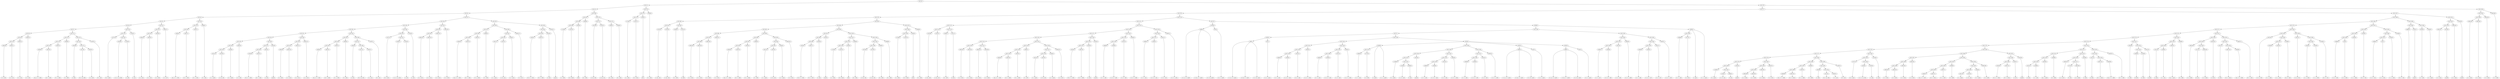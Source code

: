 digraph sample{
"L3822(0)"->"[C  E  G](0)"
"L3822(1)"->"[C  E  G](1)"
"L5511(10)"->"L3822(0)"
"L5511(10)"->"L3822(1)"
"L3822(2)"->"[C  E  G](2)"
"L5511(9)"->"L5511(10)"
"L5511(9)"->"L3822(2)"
"L3822(3)"->"[C  E  G](3)"
"L5511(8)"->"L5511(9)"
"L5511(8)"->"L3822(3)"
"L4504(0)"->"[Cis  D  F  G  B](0)"
"L4037(0)"->"[D  F  G  B](0)"
"L5511(14)"->"L4504(0)"
"L5511(14)"->"L4037(0)"
"L3587(0)"->"[F  G  A  B](0)"
"L5511(13)"->"L5511(14)"
"L5511(13)"->"L3587(0)"
"L5064(0)"->"[F  G  B](0)"
"L5511(12)"->"L5511(13)"
"L5511(12)"->"L5064(0)"
"L3019(0)"->"[C  E](0)"
"L4112(0)"->"[D  E  Gis  B](0)"
"L2567(0)"->"[C  E  A](0)"
"L5511(17)"->"L4112(0)"
"L5511(17)"->"L2567(0)"
"L5511(16)"->"L3019(0)"
"L5511(16)"->"L5511(17)"
"L1467(0)"->"[D  F  A](0)"
"L5511(15)"->"L5511(16)"
"L5511(15)"->"L1467(0)"
"L5511(11)"->"L5511(12)"
"L5511(11)"->"L5511(15)"
"L5511(7)"->"L5511(8)"
"L5511(7)"->"L5511(11)"
"L3727(0)"->"[D  E  Gis](0)"
"L4106(0)"->"[C  D  E  Gis  B](0)"
"L1016(0)"->"[C  A](0)"
"L5511(20)"->"L4106(0)"
"L5511(20)"->"L1016(0)"
"L5511(19)"->"L3727(0)"
"L5511(19)"->"L5511(20)"
"L1016(1)"->"[C  A](1)"
"L5511(18)"->"L5511(19)"
"L5511(18)"->"L1016(1)"
"L5511(6)"->"L5511(7)"
"L5511(6)"->"L5511(18)"
"L3822(4)"->"[C  E  G](4)"
"L3822(5)"->"[C  E  G](5)"
"L5511(23)"->"L3822(4)"
"L5511(23)"->"L3822(5)"
"L3822(6)"->"[C  E  G](6)"
"L5511(22)"->"L5511(23)"
"L5511(22)"->"L3822(6)"
"L3822(7)"->"[C  E  G](7)"
"L5511(21)"->"L5511(22)"
"L5511(21)"->"L3822(7)"
"L5511(5)"->"L5511(6)"
"L5511(5)"->"L5511(21)"
"L4504(1)"->"[Cis  D  F  G  B](1)"
"L4037(1)"->"[D  F  G  B](1)"
"L5511(26)"->"L4504(1)"
"L5511(26)"->"L4037(1)"
"L3587(1)"->"[F  G  A  B](1)"
"L5511(25)"->"L5511(26)"
"L5511(25)"->"L3587(1)"
"L5064(1)"->"[F  G  B](1)"
"L5511(24)"->"L5511(25)"
"L5511(24)"->"L5064(1)"
"L5511(4)"->"L5511(5)"
"L5511(4)"->"L5511(24)"
"L4511(0)"->"[C  G  Ais](0)"
"L3470(0)"->"[C  Fis  A](0)"
"L5511(35)"->"L4511(0)"
"L5511(35)"->"L3470(0)"
"L2444(0)"->"[C  F  Gis](0)"
"L5511(34)"->"L5511(35)"
"L5511(34)"->"L2444(0)"
"L3822(8)"->"[C  E  G](8)"
"L5511(33)"->"L5511(34)"
"L5511(33)"->"L3822(8)"
"L3233(0)"->"[D  E  F  G  B](0)"
"L4037(2)"->"[D  F  G  B](2)"
"L5511(38)"->"L3233(0)"
"L5511(38)"->"L4037(2)"
"L3019(1)"->"[C  E](1)"
"L5511(37)"->"L5511(38)"
"L5511(37)"->"L3019(1)"
"L3523(0)"->"[rest](0)"
"L5511(36)"->"L5511(37)"
"L5511(36)"->"L3523(0)"
"L5511(32)"->"L5511(33)"
"L5511(32)"->"L5511(36)"
"L3822(9)"->"[C  E  G](9)"
"L3822(10)"->"[C  E  G](10)"
"L5511(41)"->"L3822(9)"
"L5511(41)"->"L3822(10)"
"L3822(11)"->"[C  E  G](11)"
"L5511(40)"->"L5511(41)"
"L5511(40)"->"L3822(11)"
"L3822(12)"->"[C  E  G](12)"
"L5511(39)"->"L5511(40)"
"L5511(39)"->"L3822(12)"
"L5511(31)"->"L5511(32)"
"L5511(31)"->"L5511(39)"
"L4504(2)"->"[Cis  D  F  G  B](2)"
"L4037(3)"->"[D  F  G  B](3)"
"L5511(45)"->"L4504(2)"
"L5511(45)"->"L4037(3)"
"L3587(2)"->"[F  G  A  B](2)"
"L5511(44)"->"L5511(45)"
"L5511(44)"->"L3587(2)"
"L5064(2)"->"[F  G  B](2)"
"L5511(43)"->"L5511(44)"
"L5511(43)"->"L5064(2)"
"L3019(2)"->"[C  E](2)"
"L4112(1)"->"[D  E  Gis  B](1)"
"L2567(1)"->"[C  E  A](1)"
"L5511(48)"->"L4112(1)"
"L5511(48)"->"L2567(1)"
"L5511(47)"->"L3019(2)"
"L5511(47)"->"L5511(48)"
"L1467(1)"->"[D  F  A](1)"
"L5511(46)"->"L5511(47)"
"L5511(46)"->"L1467(1)"
"L5511(42)"->"L5511(43)"
"L5511(42)"->"L5511(46)"
"L5511(30)"->"L5511(31)"
"L5511(30)"->"L5511(42)"
"L3727(1)"->"[D  E  Gis](1)"
"L4106(1)"->"[C  D  E  Gis  B](1)"
"L1016(2)"->"[C  A](2)"
"L5511(51)"->"L4106(1)"
"L5511(51)"->"L1016(2)"
"L5511(50)"->"L3727(1)"
"L5511(50)"->"L5511(51)"
"L1016(3)"->"[C  A](3)"
"L5511(49)"->"L5511(50)"
"L5511(49)"->"L1016(3)"
"L5511(29)"->"L5511(30)"
"L5511(29)"->"L5511(49)"
"L3822(13)"->"[C  E  G](13)"
"L3822(14)"->"[C  E  G](14)"
"L5511(54)"->"L3822(13)"
"L5511(54)"->"L3822(14)"
"L3822(15)"->"[C  E  G](15)"
"L5511(53)"->"L5511(54)"
"L5511(53)"->"L3822(15)"
"L3822(16)"->"[C  E  G](16)"
"L5511(52)"->"L5511(53)"
"L5511(52)"->"L3822(16)"
"L5511(28)"->"L5511(29)"
"L5511(28)"->"L5511(52)"
"L4504(3)"->"[Cis  D  F  G  B](3)"
"L4037(4)"->"[D  F  G  B](4)"
"L5511(59)"->"L4504(3)"
"L5511(59)"->"L4037(4)"
"L3587(3)"->"[F  G  A  B](3)"
"L5511(58)"->"L5511(59)"
"L5511(58)"->"L3587(3)"
"L5064(3)"->"[F  G  B](3)"
"L5511(57)"->"L5511(58)"
"L5511(57)"->"L5064(3)"
"L4511(1)"->"[C  G  Ais](1)"
"L3470(1)"->"[C  Fis  A](1)"
"L5511(62)"->"L4511(1)"
"L5511(62)"->"L3470(1)"
"L2444(1)"->"[C  F  Gis](1)"
"L5511(61)"->"L5511(62)"
"L5511(61)"->"L2444(1)"
"L3822(17)"->"[C  E  G](17)"
"L5511(60)"->"L5511(61)"
"L5511(60)"->"L3822(17)"
"L5511(56)"->"L5511(57)"
"L5511(56)"->"L5511(60)"
"L3233(1)"->"[D  E  F  G  B](1)"
"L4037(5)"->"[D  F  G  B](5)"
"L5511(65)"->"L3233(1)"
"L5511(65)"->"L4037(5)"
"L3019(3)"->"[C  E](3)"
"L5511(64)"->"L5511(65)"
"L5511(64)"->"L3019(3)"
"L3523(1)"->"[rest](1)"
"L5511(63)"->"L5511(64)"
"L5511(63)"->"L3523(1)"
"L5511(55)"->"L5511(56)"
"L5511(55)"->"L5511(63)"
"L5511(27)"->"L5511(28)"
"L5511(27)"->"L5511(55)"
"L5511(3)"->"L5511(4)"
"L5511(3)"->"L5511(27)"
"L1749(0)"->"[C  G  B](0)"
"L-2447(0)"->"[D  E  Fis](0)"
"L5511(69)"->"L1749(0)"
"L5511(69)"->"L-2447(0)"
"L1650(0)"->"[G](0)"
"L5511(68)"->"L5511(69)"
"L5511(68)"->"L1650(0)"
"L2639(0)"->"[D  G  B](0)"
"L5511(67)"->"L5511(68)"
"L5511(67)"->"L2639(0)"
"L5279(0)"->"[C  Dis  G](0)"
"L5279(1)"->"[C  Dis  G](1)"
"L5511(71)"->"L5279(0)"
"L5511(71)"->"L5279(1)"
"L2639(1)"->"[D  G  B](1)"
"L2639(2)"->"[D  G  B](2)"
"L5511(72)"->"L2639(1)"
"L5511(72)"->"L2639(2)"
"L5511(70)"->"L5511(71)"
"L5511(70)"->"L5511(72)"
"L5511(66)"->"L5511(67)"
"L5511(66)"->"L5511(70)"
"L5511(2)"->"L5511(3)"
"L5511(2)"->"L5511(66)"
"L1749(1)"->"[C  G  B](1)"
"L-2447(1)"->"[D  E  Fis](1)"
"L5511(75)"->"L1749(1)"
"L5511(75)"->"L-2447(1)"
"L1650(1)"->"[G](1)"
"L5511(74)"->"L5511(75)"
"L5511(74)"->"L1650(1)"
"L5064(4)"->"[F  G  B](4)"
"L5511(73)"->"L5511(74)"
"L5511(73)"->"L5064(4)"
"L5511(1)"->"L5511(2)"
"L5511(1)"->"L5511(73)"
"L5279(2)"->"[C  Dis  G](2)"
"L5279(3)"->"[C  Dis  G](3)"
"L5511(81)"->"L5279(2)"
"L5511(81)"->"L5279(3)"
"L2639(3)"->"[D  G  B](3)"
"L1611(0)"->"[G  B](0)"
"L5511(82)"->"L2639(3)"
"L5511(82)"->"L1611(0)"
"L5511(80)"->"L5511(81)"
"L5511(80)"->"L5511(82)"
"L3822(18)"->"[C  E  G](18)"
"L3822(19)"->"[C  E  G](19)"
"L5511(88)"->"L3822(18)"
"L5511(88)"->"L3822(19)"
"L3822(20)"->"[C  E  G](20)"
"L5511(87)"->"L5511(88)"
"L5511(87)"->"L3822(20)"
"L3822(21)"->"[C  E  G](21)"
"L5511(86)"->"L5511(87)"
"L5511(86)"->"L3822(21)"
"L4504(4)"->"[Cis  D  F  G  B](4)"
"L4037(6)"->"[D  F  G  B](6)"
"L5511(92)"->"L4504(4)"
"L5511(92)"->"L4037(6)"
"L3587(4)"->"[F  G  A  B](4)"
"L5511(91)"->"L5511(92)"
"L5511(91)"->"L3587(4)"
"L5064(5)"->"[F  G  B](5)"
"L5511(90)"->"L5511(91)"
"L5511(90)"->"L5064(5)"
"L4511(2)"->"[C  G  Ais](2)"
"L3470(2)"->"[C  Fis  A](2)"
"L5511(95)"->"L4511(2)"
"L5511(95)"->"L3470(2)"
"L2444(2)"->"[C  F  Gis](2)"
"L5511(94)"->"L5511(95)"
"L5511(94)"->"L2444(2)"
"L3822(22)"->"[C  E  G](22)"
"L5511(93)"->"L5511(94)"
"L5511(93)"->"L3822(22)"
"L5511(89)"->"L5511(90)"
"L5511(89)"->"L5511(93)"
"L5511(85)"->"L5511(86)"
"L5511(85)"->"L5511(89)"
"L3233(2)"->"[D  E  F  G  B](2)"
"L4037(7)"->"[D  F  G  B](7)"
"L5511(99)"->"L3233(2)"
"L5511(99)"->"L4037(7)"
"L3019(4)"->"[C  E](4)"
"L5511(98)"->"L5511(99)"
"L5511(98)"->"L3019(4)"
"L3523(2)"->"[rest](2)"
"L5511(97)"->"L5511(98)"
"L5511(97)"->"L3523(2)"
"L1749(2)"->"[C  G  B](2)"
"L-2447(2)"->"[D  E  Fis](2)"
"L5511(103)"->"L1749(2)"
"L5511(103)"->"L-2447(2)"
"L1650(2)"->"[G](2)"
"L5511(102)"->"L5511(103)"
"L5511(102)"->"L1650(2)"
"L2639(4)"->"[D  G  B](4)"
"L5511(101)"->"L5511(102)"
"L5511(101)"->"L2639(4)"
"L5279(4)"->"[C  Dis  G](4)"
"L5279(5)"->"[C  Dis  G](5)"
"L5511(106)"->"L5279(4)"
"L5511(106)"->"L5279(5)"
"L2639(5)"->"[D  G  B](5)"
"L5511(105)"->"L5511(106)"
"L5511(105)"->"L2639(5)"
"L2639(6)"->"[D  G  B](6)"
"L5511(104)"->"L5511(105)"
"L5511(104)"->"L2639(6)"
"L5511(100)"->"L5511(101)"
"L5511(100)"->"L5511(104)"
"L5511(96)"->"L5511(97)"
"L5511(96)"->"L5511(100)"
"L5511(84)"->"L5511(85)"
"L5511(84)"->"L5511(96)"
"L1749(3)"->"[C  G  B](3)"
"L-2447(3)"->"[D  E  Fis](3)"
"L5511(109)"->"L1749(3)"
"L5511(109)"->"L-2447(3)"
"L1650(3)"->"[G](3)"
"L5511(108)"->"L5511(109)"
"L5511(108)"->"L1650(3)"
"L5064(6)"->"[F  G  B](6)"
"L5511(107)"->"L5511(108)"
"L5511(107)"->"L5064(6)"
"L5511(83)"->"L5511(84)"
"L5511(83)"->"L5511(107)"
"L5511(79)"->"L5511(80)"
"L5511(79)"->"L5511(83)"
"L5279(6)"->"[C  Dis  G](6)"
"L5279(7)"->"[C  Dis  G](7)"
"L5511(113)"->"L5279(6)"
"L5511(113)"->"L5279(7)"
"L2639(7)"->"[D  G  B](7)"
"L1611(1)"->"[G  B](1)"
"L5511(114)"->"L2639(7)"
"L5511(114)"->"L1611(1)"
"L5511(112)"->"L5511(113)"
"L5511(112)"->"L5511(114)"
"L3822(23)"->"[C  E  G](23)"
"L3822(24)"->"[C  E  G](24)"
"L5511(120)"->"L3822(23)"
"L5511(120)"->"L3822(24)"
"L3822(25)"->"[C  E  G](25)"
"L3822(26)"->"[C  E  G](26)"
"L5511(121)"->"L3822(25)"
"L5511(121)"->"L3822(26)"
"L5511(119)"->"L5511(120)"
"L5511(119)"->"L5511(121)"
"L4504(5)"->"[Cis  D  F  G  B](5)"
"L4037(8)"->"[D  F  G  B](8)"
"L5511(125)"->"L4504(5)"
"L5511(125)"->"L4037(8)"
"L3587(5)"->"[F  G  A  B](5)"
"L5511(124)"->"L5511(125)"
"L5511(124)"->"L3587(5)"
"L5064(7)"->"[F  G  B](7)"
"L5511(123)"->"L5511(124)"
"L5511(123)"->"L5064(7)"
"L4511(3)"->"[C  G  Ais](3)"
"L3470(3)"->"[C  Fis  A](3)"
"L5511(128)"->"L4511(3)"
"L5511(128)"->"L3470(3)"
"L2444(3)"->"[C  F  Gis](3)"
"L5511(127)"->"L5511(128)"
"L5511(127)"->"L2444(3)"
"L3822(27)"->"[C  E  G](27)"
"L5511(126)"->"L5511(127)"
"L5511(126)"->"L3822(27)"
"L5511(122)"->"L5511(123)"
"L5511(122)"->"L5511(126)"
"L5511(118)"->"L5511(119)"
"L5511(118)"->"L5511(122)"
"L3233(3)"->"[D  E  F  G  B](3)"
"L4037(9)"->"[D  F  G  B](9)"
"L5511(131)"->"L3233(3)"
"L5511(131)"->"L4037(9)"
"L3019(5)"->"[C  E](5)"
"L5511(130)"->"L5511(131)"
"L5511(130)"->"L3019(5)"
"L3523(3)"->"[rest](3)"
"L5511(129)"->"L5511(130)"
"L5511(129)"->"L3523(3)"
"L5511(117)"->"L5511(118)"
"L5511(117)"->"L5511(129)"
"L4495(0)"->"[C  F  G  A](0)"
"L2594(0)"->"[C  D  E  F  A](0)"
"L5511(134)"->"L4495(0)"
"L5511(134)"->"L2594(0)"
"L5321(0)"->"[C  D  F  A](0)"
"L5511(133)"->"L5511(134)"
"L5511(133)"->"L5321(0)"
"L3925(0)"->"[C  D  F  A  B](0)"
"L5511(132)"->"L5511(133)"
"L5511(132)"->"L3925(0)"
"L5511(116)"->"L5511(117)"
"L5511(116)"->"L5511(132)"
"L4495(1)"->"[C  F  G  A](1)"
"L2594(1)"->"[C  D  E  F  A](1)"
"L5511(137)"->"L4495(1)"
"L5511(137)"->"L2594(1)"
"L5321(1)"->"[C  D  F  A](1)"
"L5511(136)"->"L5511(137)"
"L5511(136)"->"L5321(1)"
"L3925(1)"->"[C  D  F  A  B](1)"
"L5511(135)"->"L5511(136)"
"L5511(135)"->"L3925(1)"
"L5511(115)"->"L5511(116)"
"L5511(115)"->"L5511(135)"
"L5511(111)"->"L5511(112)"
"L5511(111)"->"L5511(115)"
"L489(0)"->"[C  Cis  D  E  Ais](0)"
"L489(0)"->"[C  Dis  E  F  Ais](0)"
"L489(0)"->"[C  E  Fis  Ais](0)"
"L81(0)"->"[C  E  G  Ais](0)"
"L2292(0)"->"L489(0)"
"L2292(0)"->"L81(0)"
"L489(1)"->"[C  Cis  D  E  Ais](1)"
"L489(1)"->"[C  Dis  E  F  Ais](1)"
"L489(1)"->"[C  E  Fis  Ais](1)"
"L81(1)"->"[C  E  G  Ais](1)"
"L2292(1)"->"L489(1)"
"L2292(1)"->"L81(1)"
"L4495(2)"->"[C  F  G  A](2)"
"L2594(2)"->"[C  D  E  F  A](2)"
"L5511(143)"->"L4495(2)"
"L5511(143)"->"L2594(2)"
"L5321(2)"->"[C  D  F  A](2)"
"L5511(142)"->"L5511(143)"
"L5511(142)"->"L5321(2)"
"L3925(2)"->"[C  D  F  A  B](2)"
"L5511(141)"->"L5511(142)"
"L5511(141)"->"L3925(2)"
"L4495(3)"->"[C  F  G  A](3)"
"L2594(3)"->"[C  D  E  F  A](3)"
"L5511(146)"->"L4495(3)"
"L5511(146)"->"L2594(3)"
"L5321(3)"->"[C  D  F  A](3)"
"L5511(145)"->"L5511(146)"
"L5511(145)"->"L5321(3)"
"L3925(3)"->"[C  D  F  A  B](3)"
"L5511(144)"->"L5511(145)"
"L5511(144)"->"L3925(3)"
"L5511(140)"->"L5511(141)"
"L5511(140)"->"L5511(144)"
"L4495(4)"->"[C  F  G  A](4)"
"L3773(0)"->"[C  D  E](0)"
"L5511(147)"->"L4495(4)"
"L5511(147)"->"L3773(0)"
"L5438(0)"->"[C  Ais](0)"
"L5438(0)"->"L5511(147)"
"L5438(0)"->"[C  G  A  Ais](0)"
"L-2483(0)"->"[F  A  Ais](0)"
"L1344(0)"->"[C  D  E  A](0)"
"L3904(0)"->"[F  A](0)"
"L5511(152)"->"L1344(0)"
"L5511(152)"->"L3904(0)"
"L5511(151)"->"L-2483(0)"
"L5511(151)"->"L5511(152)"
"L3523(4)"->"[rest](4)"
"L5511(150)"->"L5511(151)"
"L5511(150)"->"L3523(4)"
"L4495(5)"->"[C  F  G  A](5)"
"L2594(4)"->"[C  D  E  F  A](4)"
"L5511(155)"->"L4495(5)"
"L5511(155)"->"L2594(4)"
"L5321(4)"->"[C  D  F  A](4)"
"L5511(154)"->"L5511(155)"
"L5511(154)"->"L5321(4)"
"L3925(4)"->"[C  D  F  A  B](4)"
"L5511(153)"->"L5511(154)"
"L5511(153)"->"L3925(4)"
"L5511(149)"->"L5511(150)"
"L5511(149)"->"L5511(153)"
"L4495(6)"->"[C  F  G  A](6)"
"L2594(5)"->"[C  D  E  F  A](5)"
"L5511(158)"->"L4495(6)"
"L5511(158)"->"L2594(5)"
"L5321(5)"->"[C  D  F  A](5)"
"L5511(157)"->"L5511(158)"
"L5511(157)"->"L5321(5)"
"L3925(5)"->"[C  D  F  A  B](5)"
"L5511(156)"->"L5511(157)"
"L5511(156)"->"L3925(5)"
"L5511(148)"->"L5511(149)"
"L5511(148)"->"L5511(156)"
"L489(2)"->"[C  Cis  D  E  Ais](2)"
"L489(2)"->"[C  Dis  E  F  Ais](2)"
"L489(2)"->"[C  E  Fis  Ais](2)"
"L81(2)"->"[C  E  G  Ais](2)"
"L2292(2)"->"L489(2)"
"L2292(2)"->"L81(2)"
"L489(3)"->"[C  Cis  D  E  Ais](3)"
"L489(3)"->"[C  Dis  E  F  Ais](3)"
"L489(3)"->"[C  E  Fis  Ais](3)"
"L81(3)"->"[C  E  G  Ais](3)"
"L2292(3)"->"L489(3)"
"L2292(3)"->"L81(3)"
"L5503(0)"->"L5438(0)"
"L5503(0)"->"L5511(148)"
"L5503(0)"->"L2292(2)"
"L5503(0)"->"L2292(3)"
"L5511(139)"->"L5511(140)"
"L5511(139)"->"L5503(0)"
"L5517(1)"->"L2292(1)"
"L5517(1)"->"L5511(139)"
"L4495(7)"->"[C  F  G  A](7)"
"L2594(6)"->"[C  D  E  F  A](6)"
"L5511(162)"->"L4495(7)"
"L5511(162)"->"L2594(6)"
"L5321(6)"->"[C  D  F  A](6)"
"L5511(161)"->"L5511(162)"
"L5511(161)"->"L5321(6)"
"L3925(6)"->"[C  D  F  A  B](6)"
"L5511(160)"->"L5511(161)"
"L5511(160)"->"L3925(6)"
"L4495(8)"->"[C  F  G  A](8)"
"L2594(7)"->"[C  D  E  F  A](7)"
"L5511(165)"->"L4495(8)"
"L5511(165)"->"L2594(7)"
"L5321(7)"->"[C  D  F  A](7)"
"L5511(164)"->"L5511(165)"
"L5511(164)"->"L5321(7)"
"L3925(7)"->"[C  D  F  A  B](7)"
"L5511(163)"->"L5511(164)"
"L5511(163)"->"L3925(7)"
"L5511(159)"->"L5511(160)"
"L5511(159)"->"L5511(163)"
"L5511(138)"->"L5517(1)"
"L5511(138)"->"L5511(159)"
"L4495(9)"->"[C  F  G  A](9)"
"L3773(1)"->"[C  D  E](1)"
"L5511(166)"->"L4495(9)"
"L5511(166)"->"L3773(1)"
"L5438(1)"->"[C  Ais](1)"
"L5438(1)"->"L5511(166)"
"L5438(1)"->"[C  G  A  Ais](1)"
"L5506(0)"->"L5511(138)"
"L5506(0)"->"L5438(1)"
"L5517(0)"->"L2292(0)"
"L5517(0)"->"L5506(0)"
"L5511(110)"->"L5511(111)"
"L5511(110)"->"L5517(0)"
"L5511(78)"->"L5511(79)"
"L5511(78)"->"L5511(110)"
"L-2483(1)"->"[F  A  Ais](1)"
"L1344(1)"->"[C  D  E  A](1)"
"L3904(1)"->"[F  A](1)"
"L5511(181)"->"L1344(1)"
"L5511(181)"->"L3904(1)"
"L5511(180)"->"L-2483(1)"
"L5511(180)"->"L5511(181)"
"L3523(5)"->"[rest](5)"
"L5511(179)"->"L5511(180)"
"L5511(179)"->"L3523(5)"
"L3822(28)"->"[C  E  G](28)"
"L3822(29)"->"[C  E  G](29)"
"L5511(184)"->"L3822(28)"
"L5511(184)"->"L3822(29)"
"L3822(30)"->"[C  E  G](30)"
"L5511(183)"->"L5511(184)"
"L5511(183)"->"L3822(30)"
"L3822(31)"->"[C  E  G](31)"
"L5511(182)"->"L5511(183)"
"L5511(182)"->"L3822(31)"
"L5511(178)"->"L5511(179)"
"L5511(178)"->"L5511(182)"
"L4504(6)"->"[Cis  D  F  G  B](6)"
"L4037(10)"->"[D  F  G  B](10)"
"L5511(188)"->"L4504(6)"
"L5511(188)"->"L4037(10)"
"L3587(6)"->"[F  G  A  B](6)"
"L5511(187)"->"L5511(188)"
"L5511(187)"->"L3587(6)"
"L5064(8)"->"[F  G  B](8)"
"L5511(186)"->"L5511(187)"
"L5511(186)"->"L5064(8)"
"L3019(6)"->"[C  E](6)"
"L4112(2)"->"[D  E  Gis  B](2)"
"L2567(2)"->"[C  E  A](2)"
"L5511(191)"->"L4112(2)"
"L5511(191)"->"L2567(2)"
"L5511(190)"->"L3019(6)"
"L5511(190)"->"L5511(191)"
"L1467(2)"->"[D  F  A](2)"
"L5511(189)"->"L5511(190)"
"L5511(189)"->"L1467(2)"
"L5511(185)"->"L5511(186)"
"L5511(185)"->"L5511(189)"
"L5511(177)"->"L5511(178)"
"L5511(177)"->"L5511(185)"
"L3727(2)"->"[D  E  Gis](2)"
"L4106(2)"->"[C  D  E  Gis  B](2)"
"L1016(4)"->"[C  A](4)"
"L5511(194)"->"L4106(2)"
"L5511(194)"->"L1016(4)"
"L5511(193)"->"L3727(2)"
"L5511(193)"->"L5511(194)"
"L1016(5)"->"[C  A](5)"
"L5511(192)"->"L5511(193)"
"L5511(192)"->"L1016(5)"
"L5511(176)"->"L5511(177)"
"L5511(176)"->"L5511(192)"
"L3822(32)"->"[C  E  G](32)"
"L3822(33)"->"[C  E  G](33)"
"L5511(199)"->"L3822(32)"
"L5511(199)"->"L3822(33)"
"L3822(34)"->"[C  E  G](34)"
"L5511(198)"->"L5511(199)"
"L5511(198)"->"L3822(34)"
"L3822(35)"->"[C  E  G](35)"
"L5511(197)"->"L5511(198)"
"L5511(197)"->"L3822(35)"
"L4504(7)"->"[Cis  D  F  G  B](7)"
"L4037(11)"->"[D  F  G  B](11)"
"L5511(203)"->"L4504(7)"
"L5511(203)"->"L4037(11)"
"L3587(7)"->"[F  G  A  B](7)"
"L5511(202)"->"L5511(203)"
"L5511(202)"->"L3587(7)"
"L5064(9)"->"[F  G  B](9)"
"L5511(201)"->"L5511(202)"
"L5511(201)"->"L5064(9)"
"L4511(4)"->"[C  G  Ais](4)"
"L3470(4)"->"[C  Fis  A](4)"
"L5511(206)"->"L4511(4)"
"L5511(206)"->"L3470(4)"
"L2444(4)"->"[C  F  Gis](4)"
"L5511(205)"->"L5511(206)"
"L5511(205)"->"L2444(4)"
"L3822(36)"->"[C  E  G](36)"
"L5511(204)"->"L5511(205)"
"L5511(204)"->"L3822(36)"
"L5511(200)"->"L5511(201)"
"L5511(200)"->"L5511(204)"
"L5511(196)"->"L5511(197)"
"L5511(196)"->"L5511(200)"
"L3233(4)"->"[D  E  F  G  B](4)"
"L4037(12)"->"[D  F  G  B](12)"
"L5511(209)"->"L3233(4)"
"L5511(209)"->"L4037(12)"
"L3019(7)"->"[C  E](7)"
"L5511(208)"->"L5511(209)"
"L5511(208)"->"L3019(7)"
"L3523(6)"->"[rest](6)"
"L5511(207)"->"L5511(208)"
"L5511(207)"->"L3523(6)"
"L5511(195)"->"L5511(196)"
"L5511(195)"->"L5511(207)"
"L5511(175)"->"L5511(176)"
"L5511(175)"->"L5511(195)"
"L1611(2)"->"[G  B](2)"
"L-2499(0)"->"[C  G  A](0)"
"L5511(214)"->"L1611(2)"
"L5511(214)"->"L-2499(0)"
"L4676(0)"->"[Cis  G  Ais](0)"
"L5511(213)"->"L5511(214)"
"L5511(213)"->"L4676(0)"
"L2639(8)"->"[D  G  B](8)"
"L5511(212)"->"L5511(213)"
"L5511(212)"->"L2639(8)"
"L3822(37)"->"[C  E  G](37)"
"L2712(0)"->"[E  G](0)"
"L3822(38)"->"[C  E  G](38)"
"L5511(217)"->"L2712(0)"
"L5511(217)"->"L3822(38)"
"L5511(216)"->"L3822(37)"
"L5511(216)"->"L5511(217)"
"L3019(8)"->"[C  E](8)"
"L5511(215)"->"L5511(216)"
"L5511(215)"->"L3019(8)"
"L5511(211)"->"L5511(212)"
"L5511(211)"->"L5511(215)"
"L1611(3)"->"[G  B](3)"
"L4037(13)"->"[D  F  G  B](13)"
"L4504(8)"->"[Cis  D  F  G  B](8)"
"L5511(220)"->"L4037(13)"
"L5511(220)"->"L4504(8)"
"L5511(219)"->"L1611(3)"
"L5511(219)"->"L5511(220)"
"L3837(0)"->"[E  F  G  B](0)"
"L5511(218)"->"L5511(219)"
"L5511(218)"->"L3837(0)"
"L5511(210)"->"L5511(211)"
"L5511(210)"->"L5511(218)"
"L5511(174)"->"L5511(175)"
"L5511(174)"->"L5511(210)"
"L3019(9)"->"[C  E](9)"
"L4549(0)"->"[E  B](0)"
"L3136(0)"->"[C  D](0)"
"L5511(223)"->"L4549(0)"
"L5511(223)"->"L3136(0)"
"L5011(0)"->"[A  B](0)"
"L5511(222)"->"L5511(223)"
"L5511(222)"->"L5011(0)"
"L5511(221)"->"L3019(9)"
"L5511(221)"->"L5511(222)"
"L5511(173)"->"L5511(174)"
"L5511(173)"->"L5511(221)"
"L1611(4)"->"[G  B](4)"
"L-2499(1)"->"[C  G  A](1)"
"L5511(226)"->"L1611(4)"
"L5511(226)"->"L-2499(1)"
"L4676(1)"->"[Cis  G  Ais](1)"
"L5511(225)"->"L5511(226)"
"L5511(225)"->"L4676(1)"
"L2639(9)"->"[D  G  B](9)"
"L5511(224)"->"L5511(225)"
"L5511(224)"->"L2639(9)"
"L5511(172)"->"L5511(173)"
"L5511(172)"->"L5511(224)"
"L3822(39)"->"[C  E  G](39)"
"L2712(1)"->"[E  G](1)"
"L3822(40)"->"[C  E  G](40)"
"L5511(230)"->"L2712(1)"
"L5511(230)"->"L3822(40)"
"L5511(229)"->"L3822(39)"
"L5511(229)"->"L5511(230)"
"L3019(10)"->"[C  E](10)"
"L5511(228)"->"L5511(229)"
"L5511(228)"->"L3019(10)"
"L1611(5)"->"[G  B](5)"
"L4037(14)"->"[D  F  G  B](14)"
"L4504(9)"->"[Cis  D  F  G  B](9)"
"L5511(233)"->"L4037(14)"
"L5511(233)"->"L4504(9)"
"L5511(232)"->"L1611(5)"
"L5511(232)"->"L5511(233)"
"L3837(1)"->"[E  F  G  B](1)"
"L5511(231)"->"L5511(232)"
"L5511(231)"->"L3837(1)"
"L5511(227)"->"L5511(228)"
"L5511(227)"->"L5511(231)"
"L5511(171)"->"L5511(172)"
"L5511(171)"->"L5511(227)"
"L4312(0)"->"[C  D  E  F](0)"
"L5226(0)"->"[C  G  A  B](0)"
"L5226(1)"->"[C  G  A  B](1)"
"L5511(237)"->"L5226(0)"
"L5511(237)"->"L5226(1)"
"L5199(0)"->"[D  E  F  G](0)"
"L5511(236)"->"L5511(237)"
"L5511(236)"->"L5199(0)"
"L5511(235)"->"L4312(0)"
"L5511(235)"->"L5511(236)"
"L4312(1)"->"[C  D  E  F](1)"
"L5226(2)"->"[C  G  A  B](2)"
"L5226(3)"->"[C  G  A  B](3)"
"L5511(240)"->"L5226(2)"
"L5511(240)"->"L5226(3)"
"L5199(1)"->"[D  E  F  G](1)"
"L5511(239)"->"L5511(240)"
"L5511(239)"->"L5199(1)"
"L5511(238)"->"L4312(1)"
"L5511(238)"->"L5511(239)"
"L5511(234)"->"L5511(235)"
"L5511(234)"->"L5511(238)"
"L5511(170)"->"L5511(171)"
"L5511(170)"->"L5511(234)"
"L4464(0)"->"[C  E  F  G](0)"
"L52(0)"->"[C  D  A  B](0)"
"L5511(244)"->"L4464(0)"
"L5511(244)"->"L52(0)"
"L5226(4)"->"[C  G  A  B](4)"
"L5511(243)"->"L5511(244)"
"L5511(243)"->"L5226(4)"
"L5199(2)"->"[D  E  F  G](2)"
"L5511(242)"->"L5511(243)"
"L5511(242)"->"L5199(2)"
"L4464(1)"->"[C  E  F  G](1)"
"L52(1)"->"[C  D  A  B](1)"
"L5511(247)"->"L4464(1)"
"L5511(247)"->"L52(1)"
"L5226(5)"->"[C  G  A  B](5)"
"L5511(246)"->"L5511(247)"
"L5511(246)"->"L5226(5)"
"L5199(3)"->"[D  E  F  G](3)"
"L5511(245)"->"L5511(246)"
"L5511(245)"->"L5199(3)"
"L5511(241)"->"L5511(242)"
"L5511(241)"->"L5511(245)"
"L5511(169)"->"L5511(170)"
"L5511(169)"->"L5511(241)"
"L4865(0)"->"[C](0)"
"L3523(7)"->"[rest](7)"
"L5511(249)"->"L4865(0)"
"L5511(249)"->"L3523(7)"
"L5350(0)"->"[C  F  A](0)"
"L2444(5)"->"[C  F  Gis](5)"
"L5511(250)"->"L5350(0)"
"L5511(250)"->"L2444(5)"
"L5511(248)"->"L5511(249)"
"L5511(248)"->"L5511(250)"
"L5511(168)"->"L5511(169)"
"L5511(168)"->"L5511(248)"
"L3822(41)"->"[C  E  G](41)"
"L3523(8)"->"[rest](8)"
"L5511(253)"->"L3822(41)"
"L5511(253)"->"L3523(8)"
"L3822(42)"->"[C  E  G](42)"
"L5511(252)"->"L5511(253)"
"L5511(252)"->"L3822(42)"
"L3523(9)"->"[rest](9)"
"L5511(251)"->"L5511(252)"
"L5511(251)"->"L3523(9)"
"L5511(167)"->"L5511(168)"
"L5511(167)"->"L5511(251)"
"L5511(77)"->"L5511(78)"
"L5511(77)"->"L5511(167)"
"L3822(43)"->"[C  E  G](43)"
"L3822(44)"->"[C  E  G](44)"
"L5511(256)"->"L3822(43)"
"L5511(256)"->"L3822(44)"
"L3822(45)"->"[C  E  G](45)"
"L5511(255)"->"L5511(256)"
"L5511(255)"->"L3822(45)"
"L3822(46)"->"[C  E  G](46)"
"L5511(254)"->"L5511(255)"
"L5511(254)"->"L3822(46)"
"L5511(76)"->"L5511(77)"
"L5511(76)"->"L5511(254)"
"L5511(0)"->"L5511(1)"
"L5511(0)"->"L5511(76)"
{rank = min; "L5511(0)"}
{rank = same; "L5511(1)"; "L5511(76)";}
{rank = same; "L5511(2)"; "L5511(73)"; "L5511(77)"; "L5511(254)";}
{rank = same; "L5511(3)"; "L5511(66)"; "L5511(74)"; "L5064(4)"; "L5511(78)"; "L5511(167)"; "L5511(255)"; "L3822(46)";}
{rank = same; "L5511(4)"; "L5511(27)"; "L5511(67)"; "L5511(70)"; "L5511(75)"; "L1650(1)"; "L5511(79)"; "L5511(110)"; "L5511(168)"; "L5511(251)"; "L5511(256)"; "L3822(45)";}
{rank = same; "L5511(5)"; "L5511(24)"; "L5511(28)"; "L5511(55)"; "L5511(68)"; "L2639(0)"; "L5511(71)"; "L5511(72)"; "L1749(1)"; "L-2447(1)"; "L5511(80)"; "L5511(83)"; "L5511(111)"; "L5517(0)"; "L5511(169)"; "L5511(248)"; "L5511(252)"; "L3523(9)"; "L3822(43)"; "L3822(44)";}
{rank = same; "L5511(6)"; "L5511(21)"; "L5511(25)"; "L5064(1)"; "L5511(29)"; "L5511(52)"; "L5511(56)"; "L5511(63)"; "L5511(69)"; "L1650(0)"; "L5279(0)"; "L5279(1)"; "L2639(1)"; "L2639(2)"; "L5511(81)"; "L5511(82)"; "L5511(84)"; "L5511(107)"; "L5511(112)"; "L5511(115)"; "L2292(0)"; "L5506(0)"; "L5511(170)"; "L5511(241)"; "L5511(249)"; "L5511(250)"; "L5511(253)"; "L3822(42)";}
{rank = same; "L5511(7)"; "L5511(18)"; "L5511(22)"; "L3822(7)"; "L5511(26)"; "L3587(1)"; "L5511(30)"; "L5511(49)"; "L5511(53)"; "L3822(16)"; "L5511(57)"; "L5511(60)"; "L5511(64)"; "L3523(1)"; "L1749(0)"; "L-2447(0)"; "L5279(2)"; "L5279(3)"; "L2639(3)"; "L1611(0)"; "L5511(85)"; "L5511(96)"; "L5511(108)"; "L5064(6)"; "L5511(113)"; "L5511(114)"; "L5511(116)"; "L5511(135)"; "L489(0)"; "L81(0)"; "L5511(138)"; "L5438(1)"; "L5511(171)"; "L5511(234)"; "L5511(242)"; "L5511(245)"; "L4865(0)"; "L3523(7)"; "L5350(0)"; "L2444(5)"; "L3822(41)"; "L3523(8)";}
{rank = same; "L5511(8)"; "L5511(11)"; "L5511(19)"; "L1016(1)"; "L5511(23)"; "L3822(6)"; "L4504(1)"; "L4037(1)"; "L5511(31)"; "L5511(42)"; "L5511(50)"; "L1016(3)"; "L5511(54)"; "L3822(15)"; "L5511(58)"; "L5064(3)"; "L5511(61)"; "L3822(17)"; "L5511(65)"; "L3019(3)"; "L5511(86)"; "L5511(89)"; "L5511(97)"; "L5511(100)"; "L5511(109)"; "L1650(3)"; "L5279(6)"; "L5279(7)"; "L2639(7)"; "L1611(1)"; "L5511(117)"; "L5511(132)"; "L5511(136)"; "L3925(1)"; "L5517(1)"; "L5511(159)"; "L5511(166)"; "L5511(172)"; "L5511(227)"; "L5511(235)"; "L5511(238)"; "L5511(243)"; "L5199(2)"; "L5511(246)"; "L5199(3)";}
{rank = same; "L5511(9)"; "L3822(3)"; "L5511(12)"; "L5511(15)"; "L3727(0)"; "L5511(20)"; "L3822(4)"; "L3822(5)"; "L5511(32)"; "L5511(39)"; "L5511(43)"; "L5511(46)"; "L3727(1)"; "L5511(51)"; "L3822(13)"; "L3822(14)"; "L5511(59)"; "L3587(3)"; "L5511(62)"; "L2444(1)"; "L3233(1)"; "L4037(5)"; "L5511(87)"; "L3822(21)"; "L5511(90)"; "L5511(93)"; "L5511(98)"; "L3523(2)"; "L5511(101)"; "L5511(104)"; "L1749(3)"; "L-2447(3)"; "L5511(118)"; "L5511(129)"; "L5511(133)"; "L3925(0)"; "L5511(137)"; "L5321(1)"; "L2292(1)"; "L5511(139)"; "L5511(160)"; "L5511(163)"; "L4495(9)"; "L3773(1)"; "L5511(173)"; "L5511(224)"; "L5511(228)"; "L5511(231)"; "L4312(0)"; "L5511(236)"; "L4312(1)"; "L5511(239)"; "L5511(244)"; "L5226(4)"; "L5511(247)"; "L5226(5)";}
{rank = same; "L5511(10)"; "L3822(2)"; "L5511(13)"; "L5064(0)"; "L5511(16)"; "L1467(0)"; "L4106(0)"; "L1016(0)"; "L5511(33)"; "L5511(36)"; "L5511(40)"; "L3822(12)"; "L5511(44)"; "L5064(2)"; "L5511(47)"; "L1467(1)"; "L4106(1)"; "L1016(2)"; "L4504(3)"; "L4037(4)"; "L4511(1)"; "L3470(1)"; "L5511(88)"; "L3822(20)"; "L5511(91)"; "L5064(5)"; "L5511(94)"; "L3822(22)"; "L5511(99)"; "L3019(4)"; "L5511(102)"; "L2639(4)"; "L5511(105)"; "L2639(6)"; "L5511(119)"; "L5511(122)"; "L5511(130)"; "L3523(3)"; "L5511(134)"; "L5321(0)"; "L4495(1)"; "L2594(1)"; "L489(1)"; "L81(1)"; "L5511(140)"; "L5503(0)"; "L5511(161)"; "L3925(6)"; "L5511(164)"; "L3925(7)"; "L5511(174)"; "L5511(221)"; "L5511(225)"; "L2639(9)"; "L5511(229)"; "L3019(10)"; "L5511(232)"; "L3837(1)"; "L5511(237)"; "L5199(0)"; "L5511(240)"; "L5199(1)"; "L4464(0)"; "L52(0)"; "L4464(1)"; "L52(1)";}
{rank = same; "L3822(0)"; "L3822(1)"; "L5511(14)"; "L3587(0)"; "L3019(0)"; "L5511(17)"; "L5511(34)"; "L3822(8)"; "L5511(37)"; "L3523(0)"; "L5511(41)"; "L3822(11)"; "L5511(45)"; "L3587(2)"; "L3019(2)"; "L5511(48)"; "L3822(18)"; "L3822(19)"; "L5511(92)"; "L3587(4)"; "L5511(95)"; "L2444(2)"; "L3233(2)"; "L4037(7)"; "L5511(103)"; "L1650(2)"; "L5511(106)"; "L2639(5)"; "L5511(120)"; "L5511(121)"; "L5511(123)"; "L5511(126)"; "L5511(131)"; "L3019(5)"; "L4495(0)"; "L2594(0)"; "L5511(141)"; "L5511(144)"; "L5438(0)"; "L5511(148)"; "L2292(2)"; "L2292(3)"; "L5511(162)"; "L5321(6)"; "L5511(165)"; "L5321(7)"; "L5511(175)"; "L5511(210)"; "L3019(9)"; "L5511(222)"; "L5511(226)"; "L4676(1)"; "L3822(39)"; "L5511(230)"; "L1611(5)"; "L5511(233)"; "L5226(0)"; "L5226(1)"; "L5226(2)"; "L5226(3)";}
{rank = same; "L4504(0)"; "L4037(0)"; "L4112(0)"; "L2567(0)"; "L5511(35)"; "L2444(0)"; "L5511(38)"; "L3019(1)"; "L3822(9)"; "L3822(10)"; "L4504(2)"; "L4037(3)"; "L4112(1)"; "L2567(1)"; "L4504(4)"; "L4037(6)"; "L4511(2)"; "L3470(2)"; "L1749(2)"; "L-2447(2)"; "L5279(4)"; "L5279(5)"; "L3822(23)"; "L3822(24)"; "L3822(25)"; "L3822(26)"; "L5511(124)"; "L5064(7)"; "L5511(127)"; "L3822(27)"; "L3233(3)"; "L4037(9)"; "L5511(142)"; "L3925(2)"; "L5511(145)"; "L3925(3)"; "L5511(147)"; "L5511(149)"; "L5511(156)"; "L489(2)"; "L81(2)"; "L489(3)"; "L81(3)"; "L4495(7)"; "L2594(6)"; "L4495(8)"; "L2594(7)"; "L5511(176)"; "L5511(195)"; "L5511(211)"; "L5511(218)"; "L5511(223)"; "L5011(0)"; "L1611(4)"; "L-2499(1)"; "L2712(1)"; "L3822(40)"; "L4037(14)"; "L4504(9)";}
{rank = same; "L4511(0)"; "L3470(0)"; "L3233(0)"; "L4037(2)"; "L5511(125)"; "L3587(5)"; "L5511(128)"; "L2444(3)"; "L5511(143)"; "L5321(2)"; "L5511(146)"; "L5321(3)"; "L4495(4)"; "L3773(0)"; "L5511(150)"; "L5511(153)"; "L5511(157)"; "L3925(5)"; "L5511(177)"; "L5511(192)"; "L5511(196)"; "L5511(207)"; "L5511(212)"; "L5511(215)"; "L5511(219)"; "L3837(0)"; "L4549(0)"; "L3136(0)";}
{rank = same; "L4504(5)"; "L4037(8)"; "L4511(3)"; "L3470(3)"; "L4495(2)"; "L2594(2)"; "L4495(3)"; "L2594(3)"; "L5511(151)"; "L3523(4)"; "L5511(154)"; "L3925(4)"; "L5511(158)"; "L5321(5)"; "L5511(178)"; "L5511(185)"; "L5511(193)"; "L1016(5)"; "L5511(197)"; "L5511(200)"; "L5511(208)"; "L3523(6)"; "L5511(213)"; "L2639(8)"; "L5511(216)"; "L3019(8)"; "L1611(3)"; "L5511(220)";}
{rank = same; "L-2483(0)"; "L5511(152)"; "L5511(155)"; "L5321(4)"; "L4495(6)"; "L2594(5)"; "L5511(179)"; "L5511(182)"; "L5511(186)"; "L5511(189)"; "L3727(2)"; "L5511(194)"; "L5511(198)"; "L3822(35)"; "L5511(201)"; "L5511(204)"; "L5511(209)"; "L3019(7)"; "L5511(214)"; "L4676(0)"; "L3822(37)"; "L5511(217)"; "L4037(13)"; "L4504(8)";}
{rank = same; "L1344(0)"; "L3904(0)"; "L4495(5)"; "L2594(4)"; "L5511(180)"; "L3523(5)"; "L5511(183)"; "L3822(31)"; "L5511(187)"; "L5064(8)"; "L5511(190)"; "L1467(2)"; "L4106(2)"; "L1016(4)"; "L5511(199)"; "L3822(34)"; "L5511(202)"; "L5064(9)"; "L5511(205)"; "L3822(36)"; "L3233(4)"; "L4037(12)"; "L1611(2)"; "L-2499(0)"; "L2712(0)"; "L3822(38)";}
{rank = same; "L-2483(1)"; "L5511(181)"; "L5511(184)"; "L3822(30)"; "L5511(188)"; "L3587(6)"; "L3019(6)"; "L5511(191)"; "L3822(32)"; "L3822(33)"; "L5511(203)"; "L3587(7)"; "L5511(206)"; "L2444(4)";}
{rank = same; "L1344(1)"; "L3904(1)"; "L3822(28)"; "L3822(29)"; "L4504(6)"; "L4037(10)"; "L4112(2)"; "L2567(2)"; "L4504(7)"; "L4037(11)"; "L4511(4)"; "L3470(4)";}
{rank = max; "[A  B](0)"; "[C  A](0)"; "[C  A](1)"; "[C  A](2)"; "[C  A](3)"; "[C  A](4)"; "[C  A](5)"; "[C  Ais](0)"; "[C  Ais](1)"; "[C  Cis  D  E  Ais](0)"; "[C  Cis  D  E  Ais](1)"; "[C  Cis  D  E  Ais](2)"; "[C  Cis  D  E  Ais](3)"; "[C  D  A  B](0)"; "[C  D  A  B](1)"; "[C  D  E  A](0)"; "[C  D  E  A](1)"; "[C  D  E  F  A](0)"; "[C  D  E  F  A](1)"; "[C  D  E  F  A](2)"; "[C  D  E  F  A](3)"; "[C  D  E  F  A](4)"; "[C  D  E  F  A](5)"; "[C  D  E  F  A](6)"; "[C  D  E  F  A](7)"; "[C  D  E  F](0)"; "[C  D  E  F](1)"; "[C  D  E  Gis  B](0)"; "[C  D  E  Gis  B](1)"; "[C  D  E  Gis  B](2)"; "[C  D  E](0)"; "[C  D  E](1)"; "[C  D  F  A  B](0)"; "[C  D  F  A  B](1)"; "[C  D  F  A  B](2)"; "[C  D  F  A  B](3)"; "[C  D  F  A  B](4)"; "[C  D  F  A  B](5)"; "[C  D  F  A  B](6)"; "[C  D  F  A  B](7)"; "[C  D  F  A](0)"; "[C  D  F  A](1)"; "[C  D  F  A](2)"; "[C  D  F  A](3)"; "[C  D  F  A](4)"; "[C  D  F  A](5)"; "[C  D  F  A](6)"; "[C  D  F  A](7)"; "[C  D](0)"; "[C  Dis  E  F  Ais](0)"; "[C  Dis  E  F  Ais](1)"; "[C  Dis  E  F  Ais](2)"; "[C  Dis  E  F  Ais](3)"; "[C  Dis  G](0)"; "[C  Dis  G](1)"; "[C  Dis  G](2)"; "[C  Dis  G](3)"; "[C  Dis  G](4)"; "[C  Dis  G](5)"; "[C  Dis  G](6)"; "[C  Dis  G](7)"; "[C  E  A](0)"; "[C  E  A](1)"; "[C  E  A](2)"; "[C  E  F  G](0)"; "[C  E  F  G](1)"; "[C  E  Fis  Ais](0)"; "[C  E  Fis  Ais](1)"; "[C  E  Fis  Ais](2)"; "[C  E  Fis  Ais](3)"; "[C  E  G  Ais](0)"; "[C  E  G  Ais](1)"; "[C  E  G  Ais](2)"; "[C  E  G  Ais](3)"; "[C  E  G](0)"; "[C  E  G](1)"; "[C  E  G](10)"; "[C  E  G](11)"; "[C  E  G](12)"; "[C  E  G](13)"; "[C  E  G](14)"; "[C  E  G](15)"; "[C  E  G](16)"; "[C  E  G](17)"; "[C  E  G](18)"; "[C  E  G](19)"; "[C  E  G](2)"; "[C  E  G](20)"; "[C  E  G](21)"; "[C  E  G](22)"; "[C  E  G](23)"; "[C  E  G](24)"; "[C  E  G](25)"; "[C  E  G](26)"; "[C  E  G](27)"; "[C  E  G](28)"; "[C  E  G](29)"; "[C  E  G](3)"; "[C  E  G](30)"; "[C  E  G](31)"; "[C  E  G](32)"; "[C  E  G](33)"; "[C  E  G](34)"; "[C  E  G](35)"; "[C  E  G](36)"; "[C  E  G](37)"; "[C  E  G](38)"; "[C  E  G](39)"; "[C  E  G](4)"; "[C  E  G](40)"; "[C  E  G](41)"; "[C  E  G](42)"; "[C  E  G](43)"; "[C  E  G](44)"; "[C  E  G](45)"; "[C  E  G](46)"; "[C  E  G](5)"; "[C  E  G](6)"; "[C  E  G](7)"; "[C  E  G](8)"; "[C  E  G](9)"; "[C  E](0)"; "[C  E](1)"; "[C  E](10)"; "[C  E](2)"; "[C  E](3)"; "[C  E](4)"; "[C  E](5)"; "[C  E](6)"; "[C  E](7)"; "[C  E](8)"; "[C  E](9)"; "[C  F  A](0)"; "[C  F  G  A](0)"; "[C  F  G  A](1)"; "[C  F  G  A](2)"; "[C  F  G  A](3)"; "[C  F  G  A](4)"; "[C  F  G  A](5)"; "[C  F  G  A](6)"; "[C  F  G  A](7)"; "[C  F  G  A](8)"; "[C  F  G  A](9)"; "[C  F  Gis](0)"; "[C  F  Gis](1)"; "[C  F  Gis](2)"; "[C  F  Gis](3)"; "[C  F  Gis](4)"; "[C  F  Gis](5)"; "[C  Fis  A](0)"; "[C  Fis  A](1)"; "[C  Fis  A](2)"; "[C  Fis  A](3)"; "[C  Fis  A](4)"; "[C  G  A  Ais](0)"; "[C  G  A  Ais](1)"; "[C  G  A  B](0)"; "[C  G  A  B](1)"; "[C  G  A  B](2)"; "[C  G  A  B](3)"; "[C  G  A  B](4)"; "[C  G  A  B](5)"; "[C  G  A](0)"; "[C  G  A](1)"; "[C  G  Ais](0)"; "[C  G  Ais](1)"; "[C  G  Ais](2)"; "[C  G  Ais](3)"; "[C  G  Ais](4)"; "[C  G  B](0)"; "[C  G  B](1)"; "[C  G  B](2)"; "[C  G  B](3)"; "[C](0)"; "[Cis  D  F  G  B](0)"; "[Cis  D  F  G  B](1)"; "[Cis  D  F  G  B](2)"; "[Cis  D  F  G  B](3)"; "[Cis  D  F  G  B](4)"; "[Cis  D  F  G  B](5)"; "[Cis  D  F  G  B](6)"; "[Cis  D  F  G  B](7)"; "[Cis  D  F  G  B](8)"; "[Cis  D  F  G  B](9)"; "[Cis  G  Ais](0)"; "[Cis  G  Ais](1)"; "[D  E  F  G  B](0)"; "[D  E  F  G  B](1)"; "[D  E  F  G  B](2)"; "[D  E  F  G  B](3)"; "[D  E  F  G  B](4)"; "[D  E  F  G](0)"; "[D  E  F  G](1)"; "[D  E  F  G](2)"; "[D  E  F  G](3)"; "[D  E  Fis](0)"; "[D  E  Fis](1)"; "[D  E  Fis](2)"; "[D  E  Fis](3)"; "[D  E  Gis  B](0)"; "[D  E  Gis  B](1)"; "[D  E  Gis  B](2)"; "[D  E  Gis](0)"; "[D  E  Gis](1)"; "[D  E  Gis](2)"; "[D  F  A](0)"; "[D  F  A](1)"; "[D  F  A](2)"; "[D  F  G  B](0)"; "[D  F  G  B](1)"; "[D  F  G  B](10)"; "[D  F  G  B](11)"; "[D  F  G  B](12)"; "[D  F  G  B](13)"; "[D  F  G  B](14)"; "[D  F  G  B](2)"; "[D  F  G  B](3)"; "[D  F  G  B](4)"; "[D  F  G  B](5)"; "[D  F  G  B](6)"; "[D  F  G  B](7)"; "[D  F  G  B](8)"; "[D  F  G  B](9)"; "[D  G  B](0)"; "[D  G  B](1)"; "[D  G  B](2)"; "[D  G  B](3)"; "[D  G  B](4)"; "[D  G  B](5)"; "[D  G  B](6)"; "[D  G  B](7)"; "[D  G  B](8)"; "[D  G  B](9)"; "[E  B](0)"; "[E  F  G  B](0)"; "[E  F  G  B](1)"; "[E  G](0)"; "[E  G](1)"; "[F  A  Ais](0)"; "[F  A  Ais](1)"; "[F  A](0)"; "[F  A](1)"; "[F  G  A  B](0)"; "[F  G  A  B](1)"; "[F  G  A  B](2)"; "[F  G  A  B](3)"; "[F  G  A  B](4)"; "[F  G  A  B](5)"; "[F  G  A  B](6)"; "[F  G  A  B](7)"; "[F  G  B](0)"; "[F  G  B](1)"; "[F  G  B](2)"; "[F  G  B](3)"; "[F  G  B](4)"; "[F  G  B](5)"; "[F  G  B](6)"; "[F  G  B](7)"; "[F  G  B](8)"; "[F  G  B](9)"; "[G  B](0)"; "[G  B](1)"; "[G  B](2)"; "[G  B](3)"; "[G  B](4)"; "[G  B](5)"; "[G](0)"; "[G](1)"; "[G](2)"; "[G](3)"; "[rest](0)"; "[rest](1)"; "[rest](2)"; "[rest](3)"; "[rest](4)"; "[rest](5)"; "[rest](6)"; "[rest](7)"; "[rest](8)"; "[rest](9)";}
}
